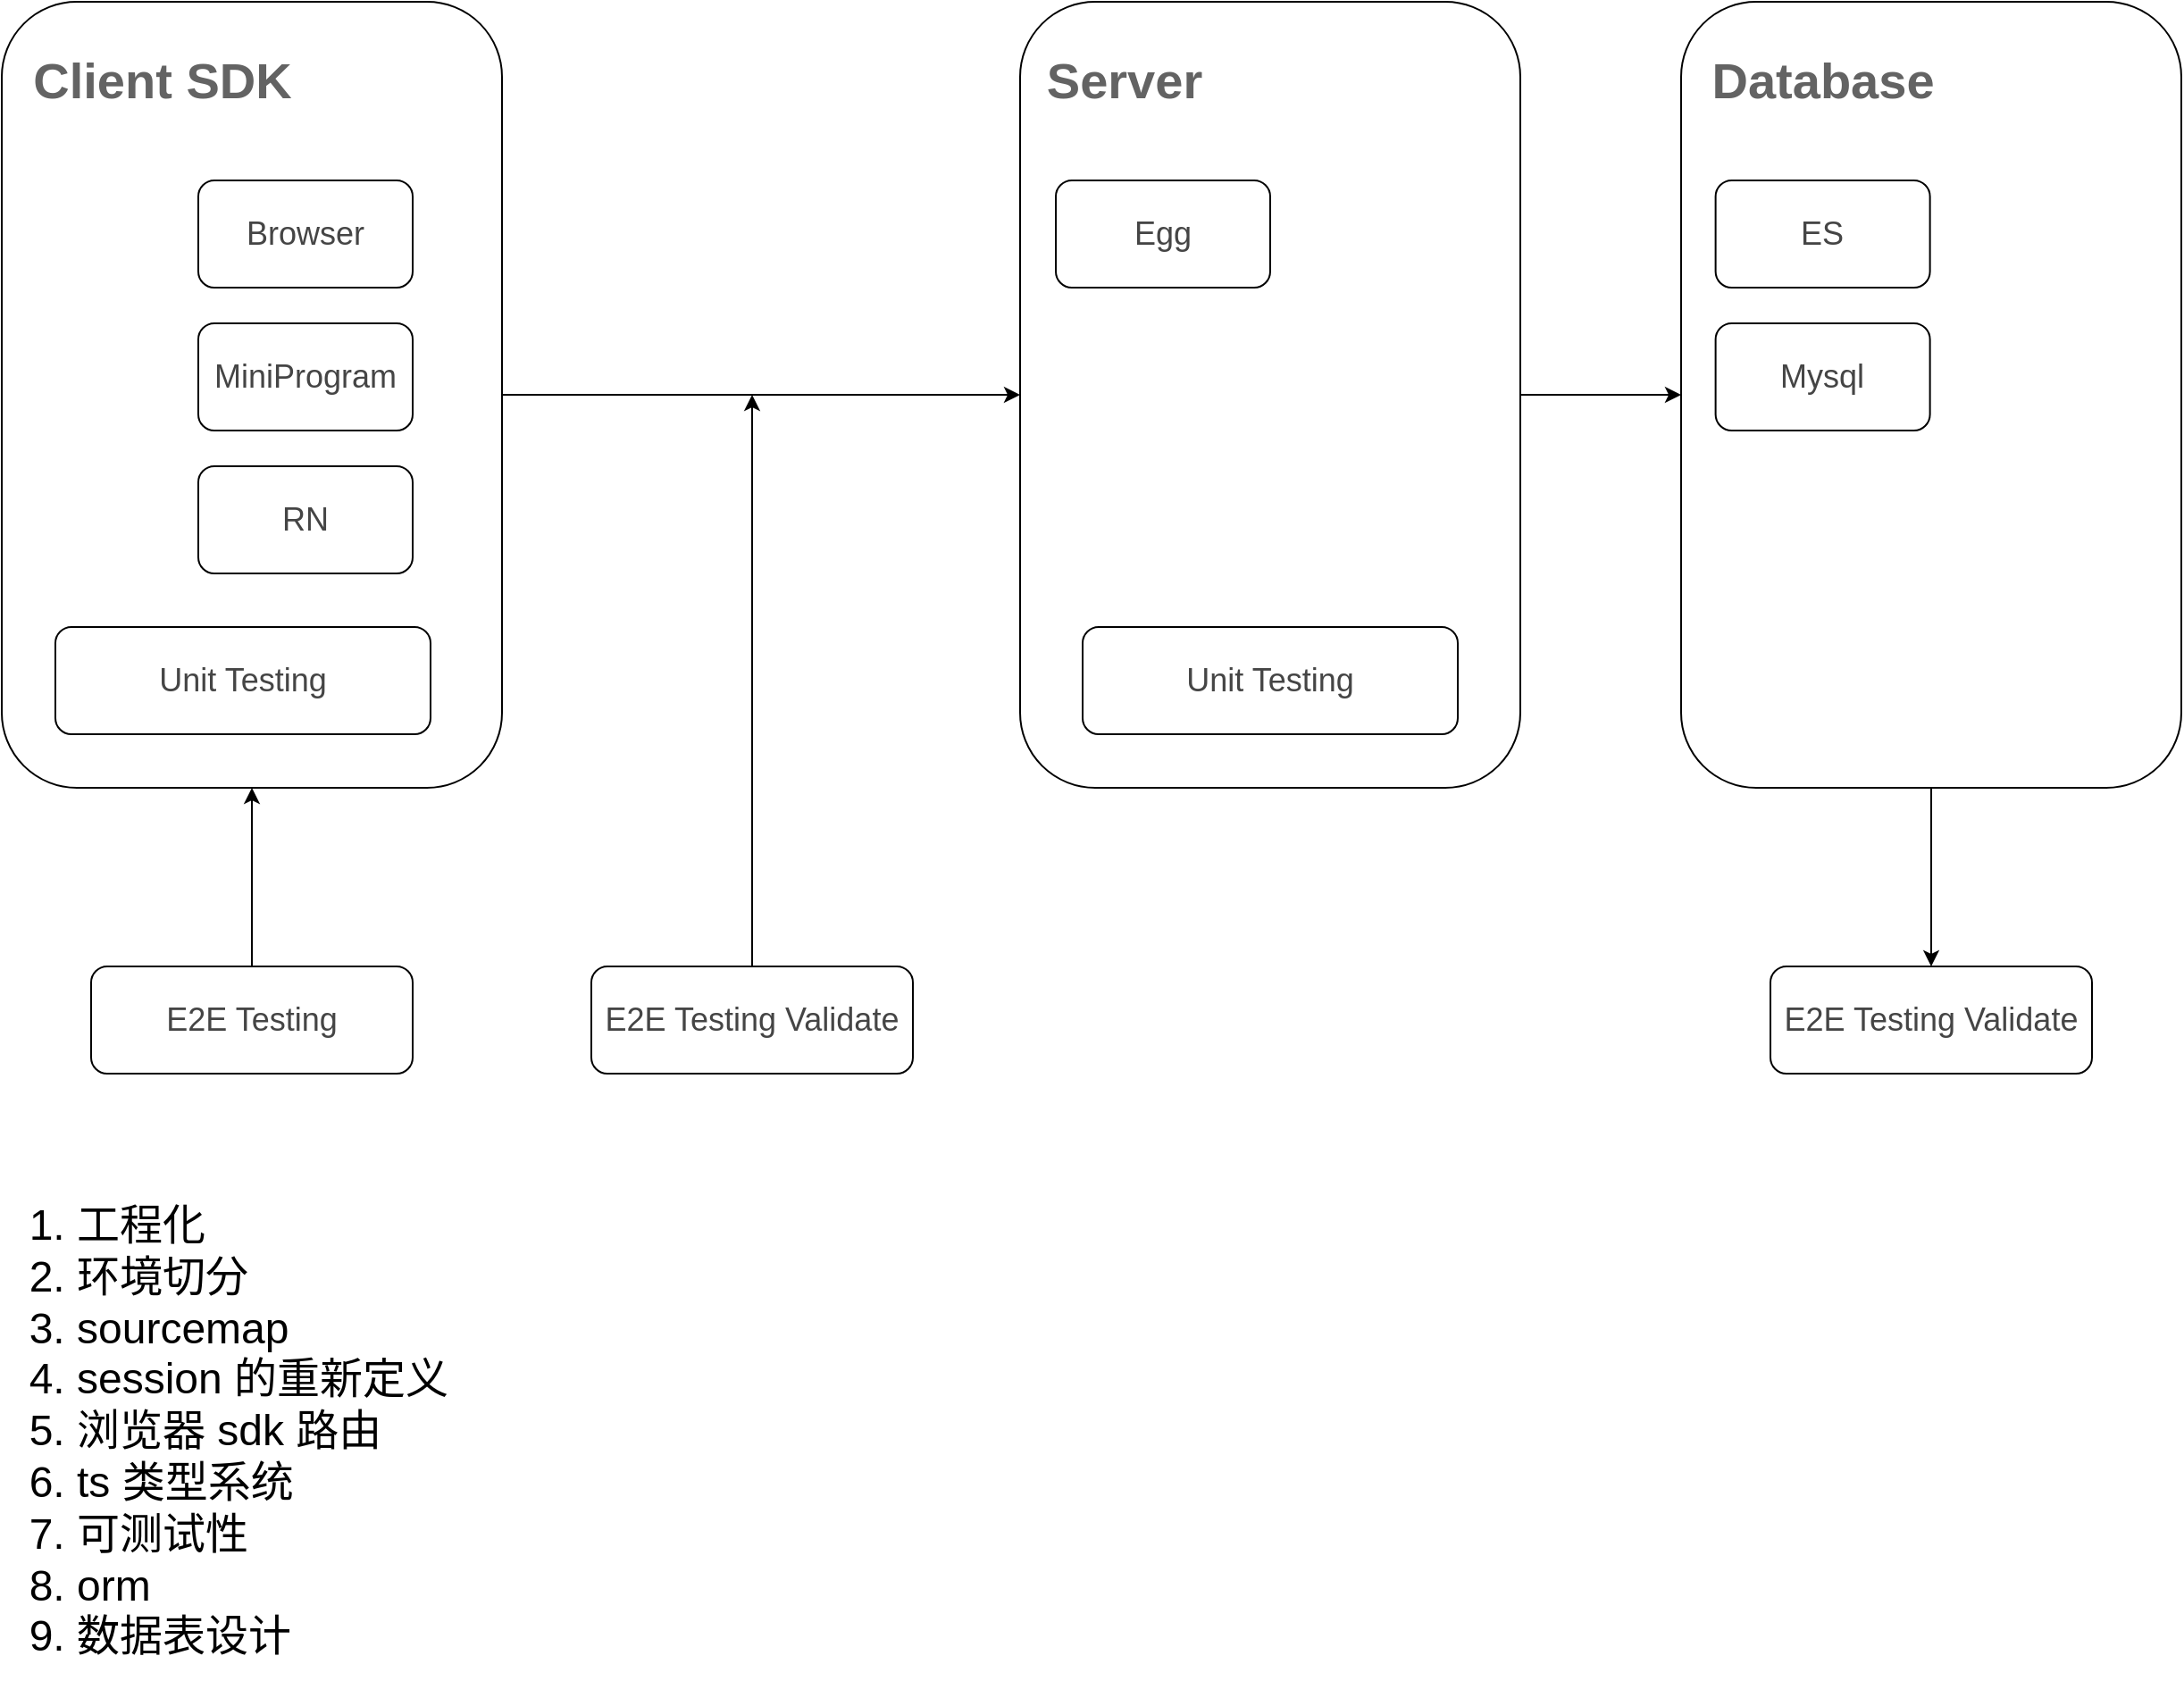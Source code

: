 <mxfile version="14.9.8" type="github">
  <diagram id="HHThTFF3kaM29xGKlaXV" name="Page-1">
    <mxGraphModel dx="1910" dy="809" grid="1" gridSize="10" guides="1" tooltips="1" connect="1" arrows="1" fold="1" page="0" pageScale="1" pageWidth="827" pageHeight="1169" math="0" shadow="0">
      <root>
        <mxCell id="0" />
        <mxCell id="1" parent="0" />
        <mxCell id="NF2yhESSKYTmsXL2PAX3-3" value="" style="group" parent="1" vertex="1" connectable="0">
          <mxGeometry x="-110" y="160" width="280" height="440" as="geometry" />
        </mxCell>
        <mxCell id="NF2yhESSKYTmsXL2PAX3-1" value="" style="rounded=1;whiteSpace=wrap;html=1;" parent="NF2yhESSKYTmsXL2PAX3-3" vertex="1">
          <mxGeometry width="280" height="440" as="geometry" />
        </mxCell>
        <mxCell id="NF2yhESSKYTmsXL2PAX3-2" value="&lt;b&gt;&lt;font style=&quot;font-size: 28px&quot; color=&quot;#636363&quot;&gt;Client SDK&lt;/font&gt;&lt;/b&gt;" style="text;html=1;strokeColor=none;fillColor=none;align=center;verticalAlign=middle;whiteSpace=wrap;rounded=0;" parent="NF2yhESSKYTmsXL2PAX3-3" vertex="1">
          <mxGeometry x="10" y="29.33" width="160.24" height="29.33" as="geometry" />
        </mxCell>
        <mxCell id="NF2yhESSKYTmsXL2PAX3-13" value="&lt;meta charset=&quot;utf-8&quot;&gt;&lt;span style=&quot;color: rgb(69, 69, 69); font-family: helvetica; font-size: 18px; font-style: normal; font-weight: 400; letter-spacing: normal; text-align: center; text-indent: 0px; text-transform: none; word-spacing: 0px; background-color: rgb(255, 255, 255); display: inline; float: none;&quot;&gt;Browser&lt;/span&gt;" style="rounded=1;whiteSpace=wrap;html=1;" parent="NF2yhESSKYTmsXL2PAX3-3" vertex="1">
          <mxGeometry x="110" y="100" width="120" height="60" as="geometry" />
        </mxCell>
        <mxCell id="NF2yhESSKYTmsXL2PAX3-20" value="&lt;font color=&quot;#454545&quot; face=&quot;helvetica&quot;&gt;&lt;span style=&quot;font-size: 18px&quot;&gt;MiniProgram&lt;/span&gt;&lt;/font&gt;" style="rounded=1;whiteSpace=wrap;html=1;" parent="NF2yhESSKYTmsXL2PAX3-3" vertex="1">
          <mxGeometry x="110" y="180" width="120" height="60" as="geometry" />
        </mxCell>
        <mxCell id="NF2yhESSKYTmsXL2PAX3-21" value="&lt;span style=&quot;color: rgb(69 , 69 , 69) ; font-family: &amp;#34;helvetica&amp;#34; ; font-size: 18px ; font-style: normal ; font-weight: 400 ; letter-spacing: normal ; text-align: center ; text-indent: 0px ; text-transform: none ; word-spacing: 0px ; background-color: rgb(255 , 255 , 255) ; display: inline ; float: none&quot;&gt;RN&lt;/span&gt;" style="rounded=1;whiteSpace=wrap;html=1;" parent="NF2yhESSKYTmsXL2PAX3-3" vertex="1">
          <mxGeometry x="110" y="260" width="120" height="60" as="geometry" />
        </mxCell>
        <mxCell id="NF2yhESSKYTmsXL2PAX3-41" value="&lt;span style=&quot;color: rgb(69 , 69 , 69) ; font-family: &amp;#34;helvetica&amp;#34; ; font-size: 18px ; font-style: normal ; font-weight: 400 ; letter-spacing: normal ; text-align: center ; text-indent: 0px ; text-transform: none ; word-spacing: 0px ; background-color: rgb(255 , 255 , 255) ; display: inline ; float: none&quot;&gt;Unit Testing&lt;/span&gt;" style="rounded=1;whiteSpace=wrap;html=1;" parent="NF2yhESSKYTmsXL2PAX3-3" vertex="1">
          <mxGeometry x="30" y="350" width="210" height="60" as="geometry" />
        </mxCell>
        <mxCell id="NF2yhESSKYTmsXL2PAX3-6" value="" style="group" parent="1" vertex="1" connectable="0">
          <mxGeometry x="460" y="160" width="280" height="440" as="geometry" />
        </mxCell>
        <mxCell id="NF2yhESSKYTmsXL2PAX3-7" value="" style="rounded=1;whiteSpace=wrap;html=1;" parent="NF2yhESSKYTmsXL2PAX3-6" vertex="1">
          <mxGeometry width="280" height="440" as="geometry" />
        </mxCell>
        <mxCell id="NF2yhESSKYTmsXL2PAX3-8" value="&lt;font color=&quot;#636363&quot;&gt;&lt;span style=&quot;font-size: 28px&quot;&gt;&lt;b&gt;Server&lt;/b&gt;&lt;/span&gt;&lt;/font&gt;" style="text;html=1;strokeColor=none;fillColor=none;align=center;verticalAlign=middle;whiteSpace=wrap;rounded=0;" parent="NF2yhESSKYTmsXL2PAX3-6" vertex="1">
          <mxGeometry x="38.621" y="29.333" width="38.621" height="29.333" as="geometry" />
        </mxCell>
        <mxCell id="NF2yhESSKYTmsXL2PAX3-24" value="&lt;span style=&quot;color: rgb(69 , 69 , 69) ; font-family: &amp;#34;helvetica&amp;#34; ; font-size: 18px ; font-style: normal ; font-weight: 400 ; letter-spacing: normal ; text-align: center ; text-indent: 0px ; text-transform: none ; word-spacing: 0px ; background-color: rgb(255 , 255 , 255) ; display: inline ; float: none&quot;&gt;Egg&lt;/span&gt;" style="rounded=1;whiteSpace=wrap;html=1;" parent="NF2yhESSKYTmsXL2PAX3-6" vertex="1">
          <mxGeometry x="20.0" y="100" width="120" height="60" as="geometry" />
        </mxCell>
        <mxCell id="NF2yhESSKYTmsXL2PAX3-42" value="&lt;span style=&quot;color: rgb(69 , 69 , 69) ; font-family: &amp;#34;helvetica&amp;#34; ; font-size: 18px ; font-style: normal ; font-weight: 400 ; letter-spacing: normal ; text-align: center ; text-indent: 0px ; text-transform: none ; word-spacing: 0px ; background-color: rgb(255 , 255 , 255) ; display: inline ; float: none&quot;&gt;Unit Testing&lt;/span&gt;" style="rounded=1;whiteSpace=wrap;html=1;" parent="NF2yhESSKYTmsXL2PAX3-6" vertex="1">
          <mxGeometry x="35" y="350" width="210" height="60" as="geometry" />
        </mxCell>
        <mxCell id="NF2yhESSKYTmsXL2PAX3-9" value="" style="group" parent="1" vertex="1" connectable="0">
          <mxGeometry x="830" y="160" width="280" height="440" as="geometry" />
        </mxCell>
        <mxCell id="NF2yhESSKYTmsXL2PAX3-10" value="" style="rounded=1;whiteSpace=wrap;html=1;" parent="NF2yhESSKYTmsXL2PAX3-9" vertex="1">
          <mxGeometry width="280" height="440" as="geometry" />
        </mxCell>
        <mxCell id="NF2yhESSKYTmsXL2PAX3-11" value="&lt;b&gt;&lt;font style=&quot;font-size: 28px&quot; color=&quot;#636363&quot;&gt;Database&lt;/font&gt;&lt;/b&gt;" style="text;html=1;strokeColor=none;fillColor=none;align=center;verticalAlign=middle;whiteSpace=wrap;rounded=0;" parent="NF2yhESSKYTmsXL2PAX3-9" vertex="1">
          <mxGeometry x="60.001" y="29.333" width="38.621" height="29.333" as="geometry" />
        </mxCell>
        <mxCell id="NF2yhESSKYTmsXL2PAX3-22" value="&lt;span style=&quot;color: rgb(69 , 69 , 69) ; font-family: &amp;#34;helvetica&amp;#34; ; font-size: 18px ; font-style: normal ; font-weight: 400 ; letter-spacing: normal ; text-align: center ; text-indent: 0px ; text-transform: none ; word-spacing: 0px ; background-color: rgb(255 , 255 , 255) ; display: inline ; float: none&quot;&gt;ES&lt;/span&gt;" style="rounded=1;whiteSpace=wrap;html=1;" parent="NF2yhESSKYTmsXL2PAX3-9" vertex="1">
          <mxGeometry x="19.31" y="100" width="120" height="60" as="geometry" />
        </mxCell>
        <mxCell id="NF2yhESSKYTmsXL2PAX3-23" value="&lt;font color=&quot;#454545&quot; face=&quot;helvetica&quot;&gt;&lt;span style=&quot;font-size: 18px&quot;&gt;Mysql&lt;/span&gt;&lt;/font&gt;" style="rounded=1;whiteSpace=wrap;html=1;" parent="NF2yhESSKYTmsXL2PAX3-9" vertex="1">
          <mxGeometry x="19.31" y="180" width="120" height="60" as="geometry" />
        </mxCell>
        <mxCell id="NF2yhESSKYTmsXL2PAX3-36" value="" style="edgeStyle=orthogonalEdgeStyle;rounded=0;orthogonalLoop=1;jettySize=auto;html=1;" parent="1" source="NF2yhESSKYTmsXL2PAX3-25" target="NF2yhESSKYTmsXL2PAX3-1" edge="1">
          <mxGeometry relative="1" as="geometry" />
        </mxCell>
        <mxCell id="NF2yhESSKYTmsXL2PAX3-25" value="&lt;span style=&quot;color: rgb(69 , 69 , 69) ; font-family: &amp;#34;helvetica&amp;#34; ; font-size: 18px ; font-style: normal ; font-weight: 400 ; letter-spacing: normal ; text-align: center ; text-indent: 0px ; text-transform: none ; word-spacing: 0px ; background-color: rgb(255 , 255 , 255) ; display: inline ; float: none&quot;&gt;E2E Testing&lt;/span&gt;" style="rounded=1;whiteSpace=wrap;html=1;" parent="1" vertex="1">
          <mxGeometry x="-60" y="700" width="180" height="60" as="geometry" />
        </mxCell>
        <mxCell id="NF2yhESSKYTmsXL2PAX3-26" value="&lt;span style=&quot;color: rgb(69 , 69 , 69) ; font-family: &amp;#34;helvetica&amp;#34; ; font-size: 18px ; font-style: normal ; font-weight: 400 ; letter-spacing: normal ; text-align: center ; text-indent: 0px ; text-transform: none ; word-spacing: 0px ; background-color: rgb(255 , 255 , 255) ; display: inline ; float: none&quot;&gt;E2E Testing Validate&lt;/span&gt;" style="rounded=1;whiteSpace=wrap;html=1;" parent="1" vertex="1">
          <mxGeometry x="880" y="700" width="180" height="60" as="geometry" />
        </mxCell>
        <mxCell id="NF2yhESSKYTmsXL2PAX3-30" value="" style="edgeStyle=orthogonalEdgeStyle;rounded=0;orthogonalLoop=1;jettySize=auto;html=1;" parent="1" source="NF2yhESSKYTmsXL2PAX3-1" target="NF2yhESSKYTmsXL2PAX3-7" edge="1">
          <mxGeometry relative="1" as="geometry" />
        </mxCell>
        <mxCell id="NF2yhESSKYTmsXL2PAX3-34" style="edgeStyle=orthogonalEdgeStyle;rounded=0;orthogonalLoop=1;jettySize=auto;html=1;exitX=1;exitY=0.5;exitDx=0;exitDy=0;entryX=0;entryY=0.5;entryDx=0;entryDy=0;" parent="1" source="NF2yhESSKYTmsXL2PAX3-7" target="NF2yhESSKYTmsXL2PAX3-10" edge="1">
          <mxGeometry relative="1" as="geometry" />
        </mxCell>
        <mxCell id="NF2yhESSKYTmsXL2PAX3-35" value="" style="edgeStyle=orthogonalEdgeStyle;rounded=0;orthogonalLoop=1;jettySize=auto;html=1;" parent="1" source="NF2yhESSKYTmsXL2PAX3-10" target="NF2yhESSKYTmsXL2PAX3-26" edge="1">
          <mxGeometry relative="1" as="geometry" />
        </mxCell>
        <mxCell id="NF2yhESSKYTmsXL2PAX3-40" style="edgeStyle=orthogonalEdgeStyle;rounded=0;orthogonalLoop=1;jettySize=auto;html=1;" parent="1" source="NF2yhESSKYTmsXL2PAX3-39" edge="1">
          <mxGeometry relative="1" as="geometry">
            <mxPoint x="310" y="380" as="targetPoint" />
          </mxGeometry>
        </mxCell>
        <mxCell id="NF2yhESSKYTmsXL2PAX3-39" value="&lt;span style=&quot;color: rgb(69 , 69 , 69) ; font-family: &amp;#34;helvetica&amp;#34; ; font-size: 18px ; font-style: normal ; font-weight: 400 ; letter-spacing: normal ; text-align: center ; text-indent: 0px ; text-transform: none ; word-spacing: 0px ; background-color: rgb(255 , 255 , 255) ; display: inline ; float: none&quot;&gt;E2E Testing Validate&lt;/span&gt;" style="rounded=1;whiteSpace=wrap;html=1;" parent="1" vertex="1">
          <mxGeometry x="220" y="700" width="180" height="60" as="geometry" />
        </mxCell>
        <mxCell id="NF2yhESSKYTmsXL2PAX3-44" value="&lt;ol style=&quot;font-size: 24px&quot;&gt;&lt;li style=&quot;font-size: 24px&quot;&gt;工程化&lt;/li&gt;&lt;li style=&quot;font-size: 24px&quot;&gt;环境切分&lt;/li&gt;&lt;li style=&quot;font-size: 24px&quot;&gt;sourcemap&lt;/li&gt;&lt;li style=&quot;font-size: 24px&quot;&gt;session 的重新定义&lt;/li&gt;&lt;li style=&quot;font-size: 24px&quot;&gt;浏览器 sdk 路由&lt;/li&gt;&lt;li style=&quot;font-size: 24px&quot;&gt;ts 类型系统&lt;/li&gt;&lt;li style=&quot;font-size: 24px&quot;&gt;可测试性&lt;/li&gt;&lt;li style=&quot;font-size: 24px&quot;&gt;orm&lt;/li&gt;&lt;li style=&quot;font-size: 24px&quot;&gt;数据表设计&lt;/li&gt;&lt;/ol&gt;" style="text;strokeColor=none;html=1;whiteSpace=wrap;verticalAlign=top;overflow=hidden;fontSize=24;horizontal=1;lineHeight=1.5" parent="1" vertex="1">
          <mxGeometry x="-110" y="800" width="420" height="310" as="geometry" />
        </mxCell>
      </root>
    </mxGraphModel>
  </diagram>
</mxfile>
